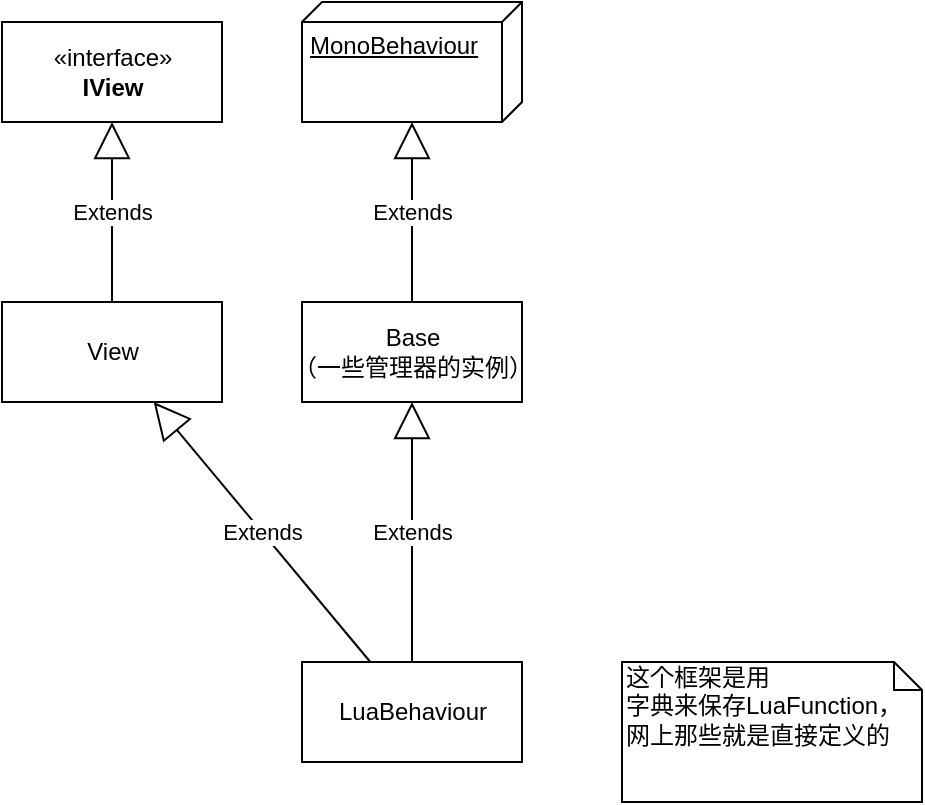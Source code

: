 <mxfile version="13.3.7" type="github">
  <diagram id="w4ckNTq4z6c4Y9hsVM5p" name="Page-1">
    <mxGraphModel dx="1422" dy="794" grid="1" gridSize="10" guides="1" tooltips="1" connect="1" arrows="1" fold="1" page="1" pageScale="1" pageWidth="827" pageHeight="1169" math="0" shadow="0">
      <root>
        <mxCell id="0" />
        <mxCell id="1" parent="0" />
        <mxCell id="COqozxz7cPFSiQ9tJKt5-1" value="LuaBehaviour" style="html=1;" vertex="1" parent="1">
          <mxGeometry x="470" y="560" width="110" height="50" as="geometry" />
        </mxCell>
        <mxCell id="COqozxz7cPFSiQ9tJKt5-2" value="View" style="html=1;" vertex="1" parent="1">
          <mxGeometry x="320" y="380" width="110" height="50" as="geometry" />
        </mxCell>
        <mxCell id="COqozxz7cPFSiQ9tJKt5-3" value="«interface»&lt;br&gt;&lt;b&gt;IView&lt;/b&gt;" style="html=1;" vertex="1" parent="1">
          <mxGeometry x="320" y="240" width="110" height="50" as="geometry" />
        </mxCell>
        <mxCell id="COqozxz7cPFSiQ9tJKt5-4" value="Extends" style="endArrow=block;endSize=16;endFill=0;html=1;" edge="1" parent="1" source="COqozxz7cPFSiQ9tJKt5-1" target="COqozxz7cPFSiQ9tJKt5-2">
          <mxGeometry width="160" relative="1" as="geometry">
            <mxPoint x="320" y="510" as="sourcePoint" />
            <mxPoint x="480" y="510" as="targetPoint" />
          </mxGeometry>
        </mxCell>
        <mxCell id="COqozxz7cPFSiQ9tJKt5-5" value="Extends" style="endArrow=block;endSize=16;endFill=0;html=1;" edge="1" parent="1" source="COqozxz7cPFSiQ9tJKt5-2" target="COqozxz7cPFSiQ9tJKt5-3">
          <mxGeometry width="160" relative="1" as="geometry">
            <mxPoint x="329.997" y="410" as="sourcePoint" />
            <mxPoint x="300.523" y="270" as="targetPoint" />
          </mxGeometry>
        </mxCell>
        <mxCell id="COqozxz7cPFSiQ9tJKt5-6" value="Base&lt;br&gt;（一些管理器的实例）" style="html=1;" vertex="1" parent="1">
          <mxGeometry x="470" y="380" width="110" height="50" as="geometry" />
        </mxCell>
        <mxCell id="COqozxz7cPFSiQ9tJKt5-8" value="Extends" style="endArrow=block;endSize=16;endFill=0;html=1;" edge="1" parent="1" source="COqozxz7cPFSiQ9tJKt5-1" target="COqozxz7cPFSiQ9tJKt5-6">
          <mxGeometry width="160" relative="1" as="geometry">
            <mxPoint x="369.737" y="580" as="sourcePoint" />
            <mxPoint x="340.263" y="440" as="targetPoint" />
          </mxGeometry>
        </mxCell>
        <mxCell id="COqozxz7cPFSiQ9tJKt5-9" value="MonoBehaviour" style="verticalAlign=top;align=left;spacingTop=8;spacingLeft=2;spacingRight=12;shape=cube;size=10;direction=south;fontStyle=4;html=1;" vertex="1" parent="1">
          <mxGeometry x="470" y="230" width="110" height="60" as="geometry" />
        </mxCell>
        <mxCell id="COqozxz7cPFSiQ9tJKt5-10" value="Extends" style="endArrow=block;endSize=16;endFill=0;html=1;" edge="1" parent="1" source="COqozxz7cPFSiQ9tJKt5-6" target="COqozxz7cPFSiQ9tJKt5-9">
          <mxGeometry width="160" relative="1" as="geometry">
            <mxPoint x="389.474" y="580" as="sourcePoint" />
            <mxPoint x="470.526" y="440" as="targetPoint" />
          </mxGeometry>
        </mxCell>
        <mxCell id="COqozxz7cPFSiQ9tJKt5-11" value="这个框架是用&lt;br&gt;字典来保存LuaFunction，&lt;br&gt;网上那些就是直接定义的" style="shape=note;whiteSpace=wrap;html=1;size=14;verticalAlign=top;align=left;spacingTop=-6;" vertex="1" parent="1">
          <mxGeometry x="630" y="560" width="150" height="70" as="geometry" />
        </mxCell>
      </root>
    </mxGraphModel>
  </diagram>
</mxfile>
